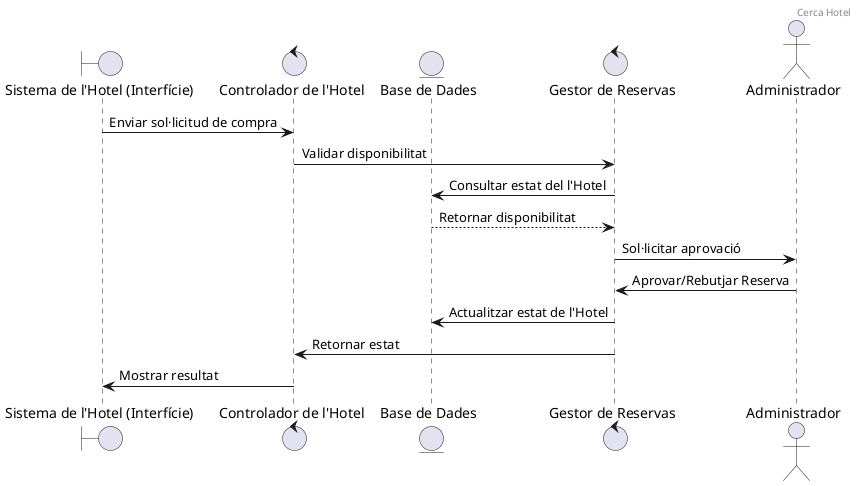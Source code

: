 @startuml
'https://plantuml.com/sequence-diagram

header Cerca Hotel


boundary "Sistema de l'Hotel (Interfície)" as UI
control "Controlador de l'Hotel" as Control
entity "Base de Dades" as DB
control "Gestor de Reservas" as Gestor
actor Administrador


UI -> Control: Enviar sol·licitud de compra
Control -> Gestor: Validar disponibilitat
Gestor -> DB: Consultar estat del l'Hotel
DB --> Gestor: Retornar disponibilitat
Gestor -> Administrador: Sol·licitar aprovació
Administrador -> Gestor: Aprovar/Rebutjar Reserva
Gestor -> DB: Actualitzar estat de l'Hotel
Gestor -> Control: Retornar estat
Control -> UI: Mostrar resultat

@enduml
